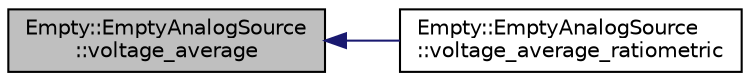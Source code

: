 digraph "Empty::EmptyAnalogSource::voltage_average"
{
 // INTERACTIVE_SVG=YES
  edge [fontname="Helvetica",fontsize="10",labelfontname="Helvetica",labelfontsize="10"];
  node [fontname="Helvetica",fontsize="10",shape=record];
  rankdir="LR";
  Node1 [label="Empty::EmptyAnalogSource\l::voltage_average",height=0.2,width=0.4,color="black", fillcolor="grey75", style="filled" fontcolor="black"];
  Node1 -> Node2 [dir="back",color="midnightblue",fontsize="10",style="solid",fontname="Helvetica"];
  Node2 [label="Empty::EmptyAnalogSource\l::voltage_average_ratiometric",height=0.2,width=0.4,color="black", fillcolor="white", style="filled",URL="$classEmpty_1_1EmptyAnalogSource.html#a5f7f3ce8ed0af9a8f5eadd3084cc09fa"];
}
